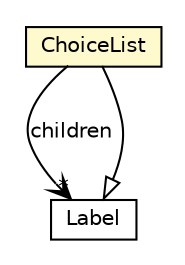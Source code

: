 #!/usr/local/bin/dot
#
# Class diagram 
# Generated by UMLGraph version R5_6-24-gf6e263 (http://www.umlgraph.org/)
#

digraph G {
	edge [fontname="Helvetica",fontsize=10,labelfontname="Helvetica",labelfontsize=10];
	node [fontname="Helvetica",fontsize=10,shape=plaintext];
	nodesep=0.25;
	ranksep=0.5;
	// org.universAAL.middleware.ui.rdf.ChoiceList
	c117542 [label=<<table title="org.universAAL.middleware.ui.rdf.ChoiceList" border="0" cellborder="1" cellspacing="0" cellpadding="2" port="p" bgcolor="lemonChiffon" href="./ChoiceList.html">
		<tr><td><table border="0" cellspacing="0" cellpadding="1">
<tr><td align="center" balign="center"> ChoiceList </td></tr>
		</table></td></tr>
		</table>>, URL="./ChoiceList.html", fontname="Helvetica", fontcolor="black", fontsize=10.0];
	// org.universAAL.middleware.ui.rdf.Label
	c117544 [label=<<table title="org.universAAL.middleware.ui.rdf.Label" border="0" cellborder="1" cellspacing="0" cellpadding="2" port="p" href="./Label.html">
		<tr><td><table border="0" cellspacing="0" cellpadding="1">
<tr><td align="center" balign="center"> Label </td></tr>
		</table></td></tr>
		</table>>, URL="./Label.html", fontname="Helvetica", fontcolor="black", fontsize=10.0];
	//org.universAAL.middleware.ui.rdf.ChoiceList extends org.universAAL.middleware.ui.rdf.Label
	c117544:p -> c117542:p [dir=back,arrowtail=empty];
	// org.universAAL.middleware.ui.rdf.ChoiceList NAVASSOC org.universAAL.middleware.ui.rdf.Label
	c117542:p -> c117544:p [taillabel="", label="children", headlabel="*", fontname="Helvetica", fontcolor="black", fontsize=10.0, color="black", arrowhead=open];
}

